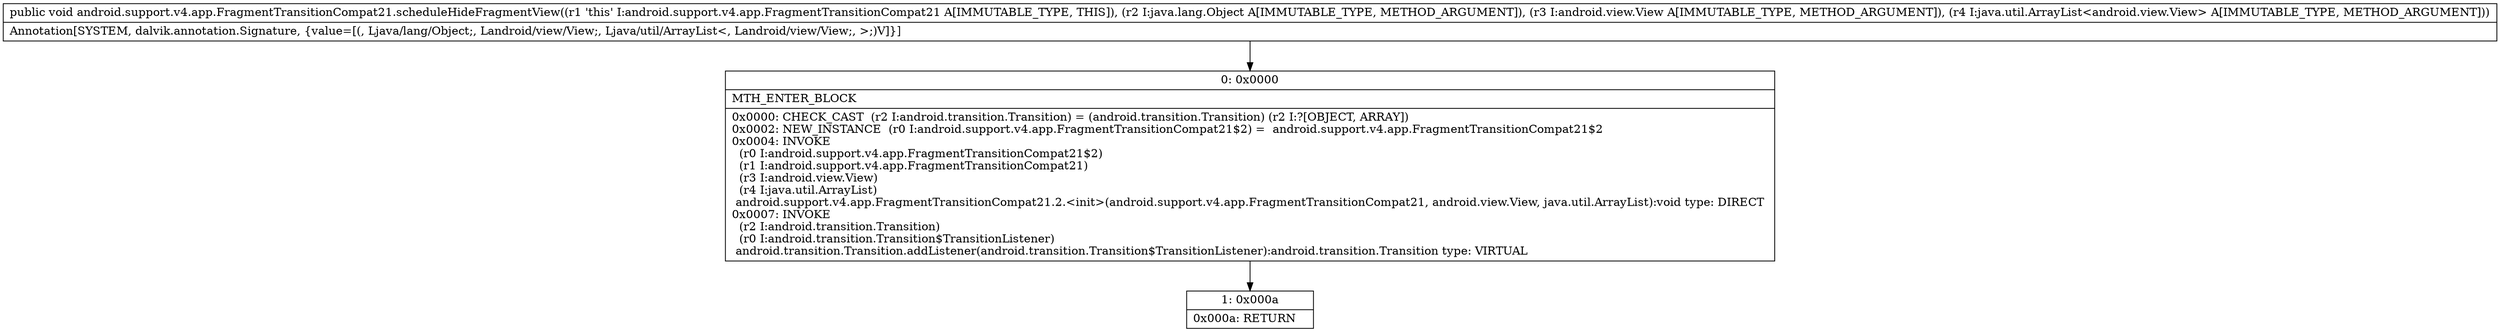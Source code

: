digraph "CFG forandroid.support.v4.app.FragmentTransitionCompat21.scheduleHideFragmentView(Ljava\/lang\/Object;Landroid\/view\/View;Ljava\/util\/ArrayList;)V" {
Node_0 [shape=record,label="{0\:\ 0x0000|MTH_ENTER_BLOCK\l|0x0000: CHECK_CAST  (r2 I:android.transition.Transition) = (android.transition.Transition) (r2 I:?[OBJECT, ARRAY]) \l0x0002: NEW_INSTANCE  (r0 I:android.support.v4.app.FragmentTransitionCompat21$2) =  android.support.v4.app.FragmentTransitionCompat21$2 \l0x0004: INVOKE  \l  (r0 I:android.support.v4.app.FragmentTransitionCompat21$2)\l  (r1 I:android.support.v4.app.FragmentTransitionCompat21)\l  (r3 I:android.view.View)\l  (r4 I:java.util.ArrayList)\l android.support.v4.app.FragmentTransitionCompat21.2.\<init\>(android.support.v4.app.FragmentTransitionCompat21, android.view.View, java.util.ArrayList):void type: DIRECT \l0x0007: INVOKE  \l  (r2 I:android.transition.Transition)\l  (r0 I:android.transition.Transition$TransitionListener)\l android.transition.Transition.addListener(android.transition.Transition$TransitionListener):android.transition.Transition type: VIRTUAL \l}"];
Node_1 [shape=record,label="{1\:\ 0x000a|0x000a: RETURN   \l}"];
MethodNode[shape=record,label="{public void android.support.v4.app.FragmentTransitionCompat21.scheduleHideFragmentView((r1 'this' I:android.support.v4.app.FragmentTransitionCompat21 A[IMMUTABLE_TYPE, THIS]), (r2 I:java.lang.Object A[IMMUTABLE_TYPE, METHOD_ARGUMENT]), (r3 I:android.view.View A[IMMUTABLE_TYPE, METHOD_ARGUMENT]), (r4 I:java.util.ArrayList\<android.view.View\> A[IMMUTABLE_TYPE, METHOD_ARGUMENT]))  | Annotation[SYSTEM, dalvik.annotation.Signature, \{value=[(, Ljava\/lang\/Object;, Landroid\/view\/View;, Ljava\/util\/ArrayList\<, Landroid\/view\/View;, \>;)V]\}]\l}"];
MethodNode -> Node_0;
Node_0 -> Node_1;
}

